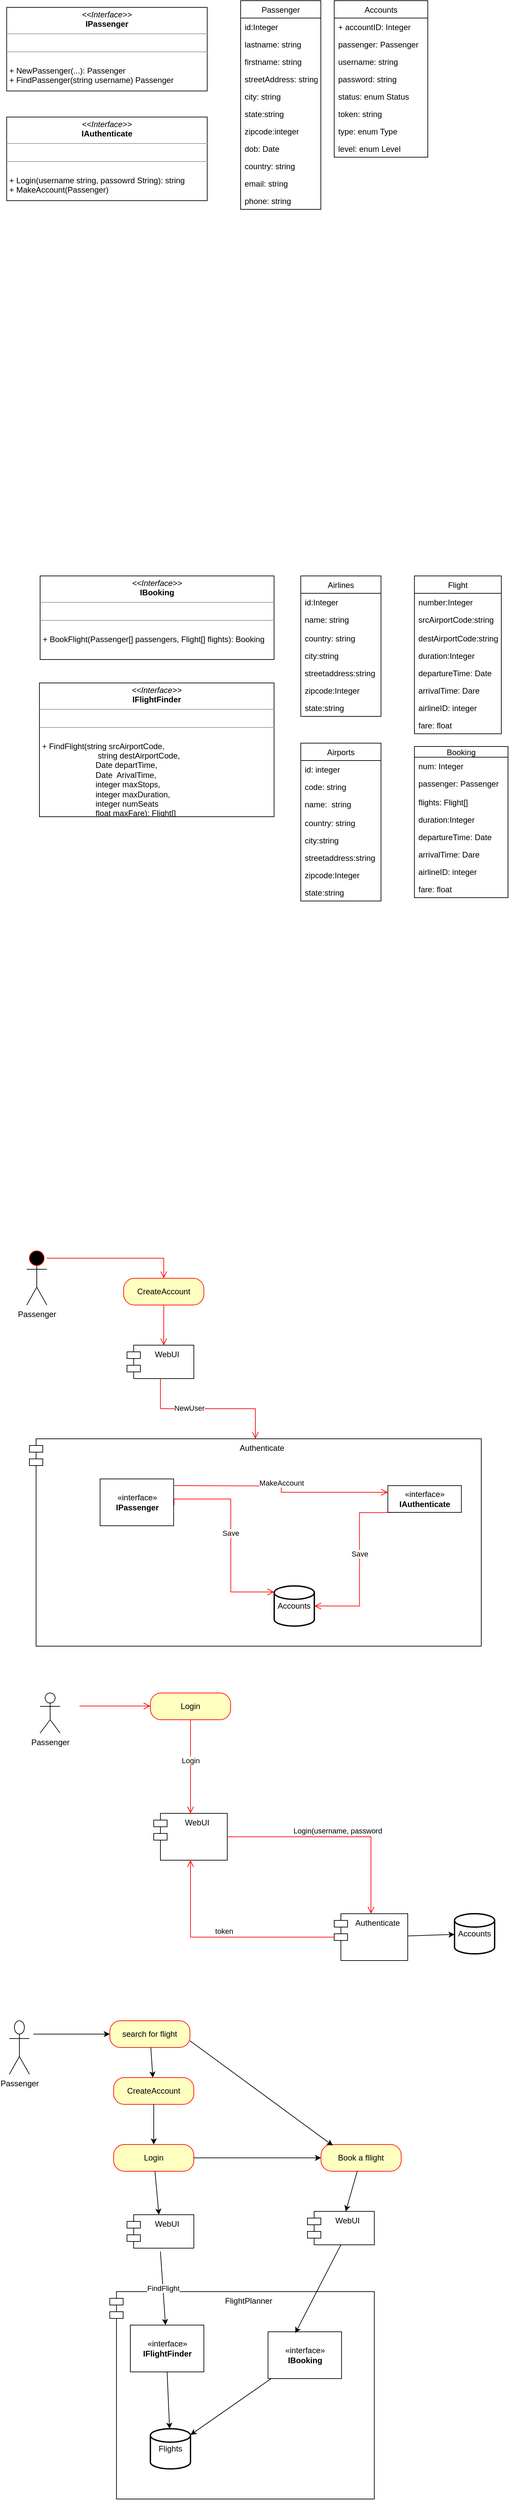 <mxfile version="16.5.1" type="device"><diagram id="C5RBs43oDa-KdzZeNtuy" name="Page-1"><mxGraphModel dx="1038" dy="649" grid="1" gridSize="10" guides="1" tooltips="1" connect="1" arrows="1" fold="1" page="1" pageScale="1" pageWidth="827" pageHeight="1169" math="0" shadow="0"><root><mxCell id="WIyWlLk6GJQsqaUBKTNV-0"/><mxCell id="WIyWlLk6GJQsqaUBKTNV-1" parent="WIyWlLk6GJQsqaUBKTNV-0"/><mxCell id="tKAY4r5cC4VYcCBxWJvD-4" value="Passenger" style="swimlane;fontStyle=0;childLayout=stackLayout;horizontal=1;startSize=26;fillColor=none;horizontalStack=0;resizeParent=1;resizeParentMax=0;resizeLast=0;collapsible=1;marginBottom=0;" parent="WIyWlLk6GJQsqaUBKTNV-1" vertex="1"><mxGeometry x="400" y="50" width="120" height="312" as="geometry"/></mxCell><object label="id:Integer " id="tKAY4r5cC4VYcCBxWJvD-20"><mxCell style="text;strokeColor=none;fillColor=none;align=left;verticalAlign=top;spacingLeft=4;spacingRight=4;overflow=hidden;rotatable=0;points=[[0,0.5],[1,0.5]];portConstraint=eastwest;" parent="tKAY4r5cC4VYcCBxWJvD-4" vertex="1"><mxGeometry y="26" width="120" height="26" as="geometry"/></mxCell></object><mxCell id="tKAY4r5cC4VYcCBxWJvD-6" value="lastname: string" style="text;strokeColor=none;fillColor=none;align=left;verticalAlign=top;spacingLeft=4;spacingRight=4;overflow=hidden;rotatable=0;points=[[0,0.5],[1,0.5]];portConstraint=eastwest;" parent="tKAY4r5cC4VYcCBxWJvD-4" vertex="1"><mxGeometry y="52" width="120" height="26" as="geometry"/></mxCell><mxCell id="tKAY4r5cC4VYcCBxWJvD-5" value="firstname: string" style="text;strokeColor=none;fillColor=none;align=left;verticalAlign=top;spacingLeft=4;spacingRight=4;overflow=hidden;rotatable=0;points=[[0,0.5],[1,0.5]];portConstraint=eastwest;" parent="tKAY4r5cC4VYcCBxWJvD-4" vertex="1"><mxGeometry y="78" width="120" height="26" as="geometry"/></mxCell><object label="streetAddress: string" id="tKAY4r5cC4VYcCBxWJvD-7"><mxCell style="text;strokeColor=none;fillColor=none;align=left;verticalAlign=top;spacingLeft=4;spacingRight=4;overflow=hidden;rotatable=0;points=[[0,0.5],[1,0.5]];portConstraint=eastwest;" parent="tKAY4r5cC4VYcCBxWJvD-4" vertex="1"><mxGeometry y="104" width="120" height="26" as="geometry"/></mxCell></object><object label="city: string" id="tKAY4r5cC4VYcCBxWJvD-14"><mxCell style="text;strokeColor=none;fillColor=none;align=left;verticalAlign=top;spacingLeft=4;spacingRight=4;overflow=hidden;rotatable=0;points=[[0,0.5],[1,0.5]];portConstraint=eastwest;" parent="tKAY4r5cC4VYcCBxWJvD-4" vertex="1"><mxGeometry y="130" width="120" height="26" as="geometry"/></mxCell></object><object label="state:string" id="tKAY4r5cC4VYcCBxWJvD-15"><mxCell style="text;strokeColor=none;fillColor=none;align=left;verticalAlign=top;spacingLeft=4;spacingRight=4;overflow=hidden;rotatable=0;points=[[0,0.5],[1,0.5]];portConstraint=eastwest;" parent="tKAY4r5cC4VYcCBxWJvD-4" vertex="1"><mxGeometry y="156" width="120" height="26" as="geometry"/></mxCell></object><object label="zipcode:integer" id="tKAY4r5cC4VYcCBxWJvD-16"><mxCell style="text;strokeColor=none;fillColor=none;align=left;verticalAlign=top;spacingLeft=4;spacingRight=4;overflow=hidden;rotatable=0;points=[[0,0.5],[1,0.5]];portConstraint=eastwest;" parent="tKAY4r5cC4VYcCBxWJvD-4" vertex="1"><mxGeometry y="182" width="120" height="26" as="geometry"/></mxCell></object><object label="dob: Date" id="tKAY4r5cC4VYcCBxWJvD-18"><mxCell style="text;strokeColor=none;fillColor=none;align=left;verticalAlign=top;spacingLeft=4;spacingRight=4;overflow=hidden;rotatable=0;points=[[0,0.5],[1,0.5]];portConstraint=eastwest;" parent="tKAY4r5cC4VYcCBxWJvD-4" vertex="1"><mxGeometry y="208" width="120" height="26" as="geometry"/></mxCell></object><object label="country: string" id="tKAY4r5cC4VYcCBxWJvD-25"><mxCell style="text;strokeColor=none;fillColor=none;align=left;verticalAlign=top;spacingLeft=4;spacingRight=4;overflow=hidden;rotatable=0;points=[[0,0.5],[1,0.5]];portConstraint=eastwest;" parent="tKAY4r5cC4VYcCBxWJvD-4" vertex="1"><mxGeometry y="234" width="120" height="26" as="geometry"/></mxCell></object><object label="email: string" id="tKAY4r5cC4VYcCBxWJvD-158"><mxCell style="text;strokeColor=none;fillColor=none;align=left;verticalAlign=top;spacingLeft=4;spacingRight=4;overflow=hidden;rotatable=0;points=[[0,0.5],[1,0.5]];portConstraint=eastwest;" parent="tKAY4r5cC4VYcCBxWJvD-4" vertex="1"><mxGeometry y="260" width="120" height="26" as="geometry"/></mxCell></object><object label="phone: string" id="tKAY4r5cC4VYcCBxWJvD-159"><mxCell style="text;strokeColor=none;fillColor=none;align=left;verticalAlign=top;spacingLeft=4;spacingRight=4;overflow=hidden;rotatable=0;points=[[0,0.5],[1,0.5]];portConstraint=eastwest;" parent="tKAY4r5cC4VYcCBxWJvD-4" vertex="1"><mxGeometry y="286" width="120" height="26" as="geometry"/></mxCell></object><mxCell id="tKAY4r5cC4VYcCBxWJvD-9" value="Airports" style="swimlane;fontStyle=0;childLayout=stackLayout;horizontal=1;startSize=26;fillColor=none;horizontalStack=0;resizeParent=1;resizeParentMax=0;resizeLast=0;collapsible=1;marginBottom=0;" parent="WIyWlLk6GJQsqaUBKTNV-1" vertex="1"><mxGeometry x="490" y="1160" width="120" height="236" as="geometry"/></mxCell><mxCell id="tKAY4r5cC4VYcCBxWJvD-10" value="id: integer" style="text;strokeColor=none;fillColor=none;align=left;verticalAlign=top;spacingLeft=4;spacingRight=4;overflow=hidden;rotatable=0;points=[[0,0.5],[1,0.5]];portConstraint=eastwest;" parent="tKAY4r5cC4VYcCBxWJvD-9" vertex="1"><mxGeometry y="26" width="120" height="26" as="geometry"/></mxCell><mxCell id="tKAY4r5cC4VYcCBxWJvD-34" value="code: string" style="text;strokeColor=none;fillColor=none;align=left;verticalAlign=top;spacingLeft=4;spacingRight=4;overflow=hidden;rotatable=0;points=[[0,0.5],[1,0.5]];portConstraint=eastwest;" parent="tKAY4r5cC4VYcCBxWJvD-9" vertex="1"><mxGeometry y="52" width="120" height="26" as="geometry"/></mxCell><mxCell id="tKAY4r5cC4VYcCBxWJvD-11" value="name:  string" style="text;strokeColor=none;fillColor=none;align=left;verticalAlign=top;spacingLeft=4;spacingRight=4;overflow=hidden;rotatable=0;points=[[0,0.5],[1,0.5]];portConstraint=eastwest;" parent="tKAY4r5cC4VYcCBxWJvD-9" vertex="1"><mxGeometry y="78" width="120" height="28" as="geometry"/></mxCell><mxCell id="tKAY4r5cC4VYcCBxWJvD-12" value="country: string" style="text;strokeColor=none;fillColor=none;align=left;verticalAlign=top;spacingLeft=4;spacingRight=4;overflow=hidden;rotatable=0;points=[[0,0.5],[1,0.5]];portConstraint=eastwest;" parent="tKAY4r5cC4VYcCBxWJvD-9" vertex="1"><mxGeometry y="106" width="120" height="26" as="geometry"/></mxCell><mxCell id="tKAY4r5cC4VYcCBxWJvD-13" value="city:string" style="text;strokeColor=none;fillColor=none;align=left;verticalAlign=top;spacingLeft=4;spacingRight=4;overflow=hidden;rotatable=0;points=[[0,0.5],[1,0.5]];portConstraint=eastwest;" parent="tKAY4r5cC4VYcCBxWJvD-9" vertex="1"><mxGeometry y="132" width="120" height="26" as="geometry"/></mxCell><mxCell id="tKAY4r5cC4VYcCBxWJvD-21" value="streetaddress:string" style="text;strokeColor=none;fillColor=none;align=left;verticalAlign=top;spacingLeft=4;spacingRight=4;overflow=hidden;rotatable=0;points=[[0,0.5],[1,0.5]];portConstraint=eastwest;" parent="tKAY4r5cC4VYcCBxWJvD-9" vertex="1"><mxGeometry y="158" width="120" height="26" as="geometry"/></mxCell><mxCell id="tKAY4r5cC4VYcCBxWJvD-22" value="zipcode:Integer" style="text;strokeColor=none;fillColor=none;align=left;verticalAlign=top;spacingLeft=4;spacingRight=4;overflow=hidden;rotatable=0;points=[[0,0.5],[1,0.5]];portConstraint=eastwest;" parent="tKAY4r5cC4VYcCBxWJvD-9" vertex="1"><mxGeometry y="184" width="120" height="26" as="geometry"/></mxCell><mxCell id="tKAY4r5cC4VYcCBxWJvD-23" value="state:string" style="text;strokeColor=none;fillColor=none;align=left;verticalAlign=top;spacingLeft=4;spacingRight=4;overflow=hidden;rotatable=0;points=[[0,0.5],[1,0.5]];portConstraint=eastwest;" parent="tKAY4r5cC4VYcCBxWJvD-9" vertex="1"><mxGeometry y="210" width="120" height="26" as="geometry"/></mxCell><mxCell id="tKAY4r5cC4VYcCBxWJvD-26" value="Airlines" style="swimlane;fontStyle=0;childLayout=stackLayout;horizontal=1;startSize=26;fillColor=none;horizontalStack=0;resizeParent=1;resizeParentMax=0;resizeLast=0;collapsible=1;marginBottom=0;" parent="WIyWlLk6GJQsqaUBKTNV-1" vertex="1"><mxGeometry x="490" y="910" width="120" height="210" as="geometry"/></mxCell><mxCell id="tKAY4r5cC4VYcCBxWJvD-27" value="id:Integer " style="text;strokeColor=none;fillColor=none;align=left;verticalAlign=top;spacingLeft=4;spacingRight=4;overflow=hidden;rotatable=0;points=[[0,0.5],[1,0.5]];portConstraint=eastwest;" parent="tKAY4r5cC4VYcCBxWJvD-26" vertex="1"><mxGeometry y="26" width="120" height="26" as="geometry"/></mxCell><mxCell id="tKAY4r5cC4VYcCBxWJvD-28" value="name: string" style="text;strokeColor=none;fillColor=none;align=left;verticalAlign=top;spacingLeft=4;spacingRight=4;overflow=hidden;rotatable=0;points=[[0,0.5],[1,0.5]];portConstraint=eastwest;" parent="tKAY4r5cC4VYcCBxWJvD-26" vertex="1"><mxGeometry y="52" width="120" height="28" as="geometry"/></mxCell><mxCell id="tKAY4r5cC4VYcCBxWJvD-29" value="country: string" style="text;strokeColor=none;fillColor=none;align=left;verticalAlign=top;spacingLeft=4;spacingRight=4;overflow=hidden;rotatable=0;points=[[0,0.5],[1,0.5]];portConstraint=eastwest;" parent="tKAY4r5cC4VYcCBxWJvD-26" vertex="1"><mxGeometry y="80" width="120" height="26" as="geometry"/></mxCell><mxCell id="tKAY4r5cC4VYcCBxWJvD-30" value="city:string" style="text;strokeColor=none;fillColor=none;align=left;verticalAlign=top;spacingLeft=4;spacingRight=4;overflow=hidden;rotatable=0;points=[[0,0.5],[1,0.5]];portConstraint=eastwest;" parent="tKAY4r5cC4VYcCBxWJvD-26" vertex="1"><mxGeometry y="106" width="120" height="26" as="geometry"/></mxCell><mxCell id="tKAY4r5cC4VYcCBxWJvD-31" value="streetaddress:string" style="text;strokeColor=none;fillColor=none;align=left;verticalAlign=top;spacingLeft=4;spacingRight=4;overflow=hidden;rotatable=0;points=[[0,0.5],[1,0.5]];portConstraint=eastwest;" parent="tKAY4r5cC4VYcCBxWJvD-26" vertex="1"><mxGeometry y="132" width="120" height="26" as="geometry"/></mxCell><mxCell id="tKAY4r5cC4VYcCBxWJvD-32" value="zipcode:Integer" style="text;strokeColor=none;fillColor=none;align=left;verticalAlign=top;spacingLeft=4;spacingRight=4;overflow=hidden;rotatable=0;points=[[0,0.5],[1,0.5]];portConstraint=eastwest;" parent="tKAY4r5cC4VYcCBxWJvD-26" vertex="1"><mxGeometry y="158" width="120" height="26" as="geometry"/></mxCell><mxCell id="tKAY4r5cC4VYcCBxWJvD-33" value="state:string" style="text;strokeColor=none;fillColor=none;align=left;verticalAlign=top;spacingLeft=4;spacingRight=4;overflow=hidden;rotatable=0;points=[[0,0.5],[1,0.5]];portConstraint=eastwest;" parent="tKAY4r5cC4VYcCBxWJvD-26" vertex="1"><mxGeometry y="184" width="120" height="26" as="geometry"/></mxCell><mxCell id="tKAY4r5cC4VYcCBxWJvD-36" value="Flight" style="swimlane;fontStyle=0;childLayout=stackLayout;horizontal=1;startSize=26;fillColor=none;horizontalStack=0;resizeParent=1;resizeParentMax=0;resizeLast=0;collapsible=1;marginBottom=0;" parent="WIyWlLk6GJQsqaUBKTNV-1" vertex="1"><mxGeometry x="660" y="910" width="130" height="236" as="geometry"/></mxCell><mxCell id="tKAY4r5cC4VYcCBxWJvD-37" value="number:Integer" style="text;strokeColor=none;fillColor=none;align=left;verticalAlign=top;spacingLeft=4;spacingRight=4;overflow=hidden;rotatable=0;points=[[0,0.5],[1,0.5]];portConstraint=eastwest;" parent="tKAY4r5cC4VYcCBxWJvD-36" vertex="1"><mxGeometry y="26" width="130" height="26" as="geometry"/></mxCell><mxCell id="tKAY4r5cC4VYcCBxWJvD-38" value="srcAirportCode:string " style="text;strokeColor=none;fillColor=none;align=left;verticalAlign=top;spacingLeft=4;spacingRight=4;overflow=hidden;rotatable=0;points=[[0,0.5],[1,0.5]];portConstraint=eastwest;" parent="tKAY4r5cC4VYcCBxWJvD-36" vertex="1"><mxGeometry y="52" width="130" height="28" as="geometry"/></mxCell><mxCell id="tKAY4r5cC4VYcCBxWJvD-39" value="destAirportCode:string" style="text;strokeColor=none;fillColor=none;align=left;verticalAlign=top;spacingLeft=4;spacingRight=4;overflow=hidden;rotatable=0;points=[[0,0.5],[1,0.5]];portConstraint=eastwest;" parent="tKAY4r5cC4VYcCBxWJvD-36" vertex="1"><mxGeometry y="80" width="130" height="26" as="geometry"/></mxCell><mxCell id="tKAY4r5cC4VYcCBxWJvD-40" value="duration:Integer " style="text;strokeColor=none;fillColor=none;align=left;verticalAlign=top;spacingLeft=4;spacingRight=4;overflow=hidden;rotatable=0;points=[[0,0.5],[1,0.5]];portConstraint=eastwest;" parent="tKAY4r5cC4VYcCBxWJvD-36" vertex="1"><mxGeometry y="106" width="130" height="26" as="geometry"/></mxCell><mxCell id="tKAY4r5cC4VYcCBxWJvD-41" value="departureTime: Date" style="text;strokeColor=none;fillColor=none;align=left;verticalAlign=top;spacingLeft=4;spacingRight=4;overflow=hidden;rotatable=0;points=[[0,0.5],[1,0.5]];portConstraint=eastwest;" parent="tKAY4r5cC4VYcCBxWJvD-36" vertex="1"><mxGeometry y="132" width="130" height="26" as="geometry"/></mxCell><mxCell id="tKAY4r5cC4VYcCBxWJvD-42" value="arrivalTime: Dare" style="text;strokeColor=none;fillColor=none;align=left;verticalAlign=top;spacingLeft=4;spacingRight=4;overflow=hidden;rotatable=0;points=[[0,0.5],[1,0.5]];portConstraint=eastwest;" parent="tKAY4r5cC4VYcCBxWJvD-36" vertex="1"><mxGeometry y="158" width="130" height="26" as="geometry"/></mxCell><mxCell id="tKAY4r5cC4VYcCBxWJvD-43" value="airlineID: integer" style="text;strokeColor=none;fillColor=none;align=left;verticalAlign=top;spacingLeft=4;spacingRight=4;overflow=hidden;rotatable=0;points=[[0,0.5],[1,0.5]];portConstraint=eastwest;" parent="tKAY4r5cC4VYcCBxWJvD-36" vertex="1"><mxGeometry y="184" width="130" height="26" as="geometry"/></mxCell><mxCell id="tKAY4r5cC4VYcCBxWJvD-45" value="fare: float" style="text;strokeColor=none;fillColor=none;align=left;verticalAlign=top;spacingLeft=4;spacingRight=4;overflow=hidden;rotatable=0;points=[[0,0.5],[1,0.5]];portConstraint=eastwest;" parent="tKAY4r5cC4VYcCBxWJvD-36" vertex="1"><mxGeometry y="210" width="130" height="26" as="geometry"/></mxCell><mxCell id="tKAY4r5cC4VYcCBxWJvD-44" value="&lt;p style=&quot;margin: 0px ; margin-top: 4px ; text-align: center&quot;&gt;&lt;i&gt;&amp;lt;&amp;lt;Interface&amp;gt;&amp;gt;&lt;/i&gt;&lt;br&gt;&lt;b&gt;IFlightFinder&lt;/b&gt;&lt;/p&gt;&lt;hr size=&quot;1&quot;&gt;&lt;p style=&quot;margin: 0px ; margin-left: 4px&quot;&gt;&lt;br&gt;&lt;/p&gt;&lt;hr size=&quot;1&quot;&gt;&lt;p style=&quot;margin: 0px ; margin-left: 4px&quot;&gt;&lt;br&gt;+ FindFlight(string srcAirportCode,&lt;/p&gt;&lt;p style=&quot;margin: 0px ; margin-left: 4px&quot;&gt;&lt;span style=&quot;white-space: pre&quot;&gt;&#9;&lt;/span&gt;&lt;span style=&quot;white-space: pre&quot;&gt;&#9;&lt;/span&gt;&lt;span style=&quot;white-space: pre&quot;&gt;&#9;&lt;/span&gt;&amp;nbsp;string destAirportCode,&amp;nbsp;&lt;/p&gt;&lt;p style=&quot;margin: 0px ; margin-left: 4px&quot;&gt;&lt;span style=&quot;white-space: pre&quot;&gt;&#9;&lt;/span&gt;&lt;span style=&quot;white-space: pre&quot;&gt;&#9;&lt;/span&gt;&lt;span style=&quot;white-space: pre&quot;&gt;&#9;&lt;/span&gt;Date departTime,&amp;nbsp;&lt;/p&gt;&lt;p style=&quot;margin: 0px ; margin-left: 4px&quot;&gt;&lt;span style=&quot;white-space: pre&quot;&gt;&#9;&lt;/span&gt;&lt;span style=&quot;white-space: pre&quot;&gt;&#9;&lt;/span&gt;&lt;span style=&quot;white-space: pre&quot;&gt;&#9;&lt;/span&gt;Date&amp;nbsp; ArivalTime,&lt;/p&gt;&lt;p style=&quot;margin: 0px ; margin-left: 4px&quot;&gt;&lt;span style=&quot;white-space: pre&quot;&gt;&#9;&lt;/span&gt;&lt;span style=&quot;white-space: pre&quot;&gt;&#9;&lt;/span&gt;&lt;span style=&quot;white-space: pre&quot;&gt;&#9;&lt;/span&gt;integer maxStops,&lt;/p&gt;&lt;p style=&quot;margin: 0px ; margin-left: 4px&quot;&gt;&lt;span style=&quot;white-space: pre&quot;&gt;&#9;&lt;/span&gt;&lt;span style=&quot;white-space: pre&quot;&gt;&#9;&lt;/span&gt;&lt;span style=&quot;white-space: pre&quot;&gt;&#9;&lt;/span&gt;integer maxDuration,&lt;/p&gt;&lt;p style=&quot;margin: 0px ; margin-left: 4px&quot;&gt;&lt;span style=&quot;white-space: pre&quot;&gt;&#9;&lt;/span&gt;&lt;span style=&quot;white-space: pre&quot;&gt;&#9;&lt;/span&gt;&lt;span style=&quot;white-space: pre&quot;&gt;&#9;&lt;/span&gt;integer numSeats&lt;/p&gt;&lt;p style=&quot;margin: 0px ; margin-left: 4px&quot;&gt;&lt;span style=&quot;white-space: pre&quot;&gt;&#9;&lt;/span&gt;&lt;span style=&quot;white-space: pre&quot;&gt;&#9;&lt;/span&gt;&lt;span style=&quot;white-space: pre&quot;&gt;&#9;&lt;/span&gt;float maxFare): Flight[]&lt;/p&gt;" style="verticalAlign=top;align=left;overflow=fill;fontSize=12;fontFamily=Helvetica;html=1;" parent="WIyWlLk6GJQsqaUBKTNV-1" vertex="1"><mxGeometry x="99" y="1070" width="351" height="200" as="geometry"/></mxCell><mxCell id="tKAY4r5cC4VYcCBxWJvD-46" value="&lt;p style=&quot;margin: 0px ; margin-top: 4px ; text-align: center&quot;&gt;&lt;i&gt;&amp;lt;&amp;lt;Interface&amp;gt;&amp;gt;&lt;/i&gt;&lt;br&gt;&lt;b&gt;IBooking&lt;/b&gt;&lt;/p&gt;&lt;hr size=&quot;1&quot;&gt;&lt;p style=&quot;margin: 0px ; margin-left: 4px&quot;&gt;&lt;br&gt;&lt;/p&gt;&lt;hr size=&quot;1&quot;&gt;&lt;p style=&quot;margin: 0px ; margin-left: 4px&quot;&gt;&lt;br&gt;+ BookFlight(Passenger[] passengers, Flight[] flights): Booking&lt;/p&gt;" style="verticalAlign=top;align=left;overflow=fill;fontSize=12;fontFamily=Helvetica;html=1;" parent="WIyWlLk6GJQsqaUBKTNV-1" vertex="1"><mxGeometry x="100" y="910" width="350" height="125" as="geometry"/></mxCell><mxCell id="tKAY4r5cC4VYcCBxWJvD-47" value="Booking" style="swimlane;fontStyle=0;childLayout=stackLayout;horizontal=1;startSize=16;fillColor=none;horizontalStack=0;resizeParent=1;resizeParentMax=0;resizeLast=0;collapsible=1;marginBottom=0;" parent="WIyWlLk6GJQsqaUBKTNV-1" vertex="1"><mxGeometry x="660" y="1165" width="140" height="226" as="geometry"/></mxCell><mxCell id="tKAY4r5cC4VYcCBxWJvD-48" value="num: Integer" style="text;strokeColor=none;fillColor=none;align=left;verticalAlign=top;spacingLeft=4;spacingRight=4;overflow=hidden;rotatable=0;points=[[0,0.5],[1,0.5]];portConstraint=eastwest;" parent="tKAY4r5cC4VYcCBxWJvD-47" vertex="1"><mxGeometry y="16" width="140" height="26" as="geometry"/></mxCell><mxCell id="tKAY4r5cC4VYcCBxWJvD-49" value="passenger: Passenger" style="text;strokeColor=none;fillColor=none;align=left;verticalAlign=top;spacingLeft=4;spacingRight=4;overflow=hidden;rotatable=0;points=[[0,0.5],[1,0.5]];portConstraint=eastwest;" parent="tKAY4r5cC4VYcCBxWJvD-47" vertex="1"><mxGeometry y="42" width="140" height="28" as="geometry"/></mxCell><mxCell id="tKAY4r5cC4VYcCBxWJvD-50" value="flights: Flight[]" style="text;strokeColor=none;fillColor=none;align=left;verticalAlign=top;spacingLeft=4;spacingRight=4;overflow=hidden;rotatable=0;points=[[0,0.5],[1,0.5]];portConstraint=eastwest;" parent="tKAY4r5cC4VYcCBxWJvD-47" vertex="1"><mxGeometry y="70" width="140" height="26" as="geometry"/></mxCell><mxCell id="tKAY4r5cC4VYcCBxWJvD-51" value="duration:Integer " style="text;strokeColor=none;fillColor=none;align=left;verticalAlign=top;spacingLeft=4;spacingRight=4;overflow=hidden;rotatable=0;points=[[0,0.5],[1,0.5]];portConstraint=eastwest;" parent="tKAY4r5cC4VYcCBxWJvD-47" vertex="1"><mxGeometry y="96" width="140" height="26" as="geometry"/></mxCell><mxCell id="tKAY4r5cC4VYcCBxWJvD-52" value="departureTime: Date" style="text;strokeColor=none;fillColor=none;align=left;verticalAlign=top;spacingLeft=4;spacingRight=4;overflow=hidden;rotatable=0;points=[[0,0.5],[1,0.5]];portConstraint=eastwest;" parent="tKAY4r5cC4VYcCBxWJvD-47" vertex="1"><mxGeometry y="122" width="140" height="26" as="geometry"/></mxCell><mxCell id="tKAY4r5cC4VYcCBxWJvD-53" value="arrivalTime: Dare" style="text;strokeColor=none;fillColor=none;align=left;verticalAlign=top;spacingLeft=4;spacingRight=4;overflow=hidden;rotatable=0;points=[[0,0.5],[1,0.5]];portConstraint=eastwest;" parent="tKAY4r5cC4VYcCBxWJvD-47" vertex="1"><mxGeometry y="148" width="140" height="26" as="geometry"/></mxCell><mxCell id="tKAY4r5cC4VYcCBxWJvD-54" value="airlineID: integer" style="text;strokeColor=none;fillColor=none;align=left;verticalAlign=top;spacingLeft=4;spacingRight=4;overflow=hidden;rotatable=0;points=[[0,0.5],[1,0.5]];portConstraint=eastwest;" parent="tKAY4r5cC4VYcCBxWJvD-47" vertex="1"><mxGeometry y="174" width="140" height="26" as="geometry"/></mxCell><mxCell id="tKAY4r5cC4VYcCBxWJvD-55" value="fare: float" style="text;strokeColor=none;fillColor=none;align=left;verticalAlign=top;spacingLeft=4;spacingRight=4;overflow=hidden;rotatable=0;points=[[0,0.5],[1,0.5]];portConstraint=eastwest;" parent="tKAY4r5cC4VYcCBxWJvD-47" vertex="1"><mxGeometry y="200" width="140" height="26" as="geometry"/></mxCell><mxCell id="tKAY4r5cC4VYcCBxWJvD-154" value="Accounts" style="swimlane;fontStyle=0;childLayout=stackLayout;horizontal=1;startSize=26;fillColor=none;horizontalStack=0;resizeParent=1;resizeParentMax=0;resizeLast=0;collapsible=1;marginBottom=0;" parent="WIyWlLk6GJQsqaUBKTNV-1" vertex="1"><mxGeometry x="540" y="50" width="140" height="234" as="geometry"/></mxCell><mxCell id="tKAY4r5cC4VYcCBxWJvD-155" value="+ accountID: Integer" style="text;strokeColor=none;fillColor=none;align=left;verticalAlign=top;spacingLeft=4;spacingRight=4;overflow=hidden;rotatable=0;points=[[0,0.5],[1,0.5]];portConstraint=eastwest;" parent="tKAY4r5cC4VYcCBxWJvD-154" vertex="1"><mxGeometry y="26" width="140" height="26" as="geometry"/></mxCell><mxCell id="tKAY4r5cC4VYcCBxWJvD-156" value="passenger: Passenger" style="text;strokeColor=none;fillColor=none;align=left;verticalAlign=top;spacingLeft=4;spacingRight=4;overflow=hidden;rotatable=0;points=[[0,0.5],[1,0.5]];portConstraint=eastwest;" parent="tKAY4r5cC4VYcCBxWJvD-154" vertex="1"><mxGeometry y="52" width="140" height="26" as="geometry"/></mxCell><mxCell id="tKAY4r5cC4VYcCBxWJvD-157" value="username: string" style="text;strokeColor=none;fillColor=none;align=left;verticalAlign=top;spacingLeft=4;spacingRight=4;overflow=hidden;rotatable=0;points=[[0,0.5],[1,0.5]];portConstraint=eastwest;" parent="tKAY4r5cC4VYcCBxWJvD-154" vertex="1"><mxGeometry y="78" width="140" height="26" as="geometry"/></mxCell><mxCell id="tKAY4r5cC4VYcCBxWJvD-161" value="password: string" style="text;strokeColor=none;fillColor=none;align=left;verticalAlign=top;spacingLeft=4;spacingRight=4;overflow=hidden;rotatable=0;points=[[0,0.5],[1,0.5]];portConstraint=eastwest;" parent="tKAY4r5cC4VYcCBxWJvD-154" vertex="1"><mxGeometry y="104" width="140" height="26" as="geometry"/></mxCell><mxCell id="tKAY4r5cC4VYcCBxWJvD-162" value="status: enum Status" style="text;strokeColor=none;fillColor=none;align=left;verticalAlign=top;spacingLeft=4;spacingRight=4;overflow=hidden;rotatable=0;points=[[0,0.5],[1,0.5]];portConstraint=eastwest;" parent="tKAY4r5cC4VYcCBxWJvD-154" vertex="1"><mxGeometry y="130" width="140" height="26" as="geometry"/></mxCell><mxCell id="tKAY4r5cC4VYcCBxWJvD-163" value="token: string" style="text;strokeColor=none;fillColor=none;align=left;verticalAlign=top;spacingLeft=4;spacingRight=4;overflow=hidden;rotatable=0;points=[[0,0.5],[1,0.5]];portConstraint=eastwest;" parent="tKAY4r5cC4VYcCBxWJvD-154" vertex="1"><mxGeometry y="156" width="140" height="26" as="geometry"/></mxCell><mxCell id="tKAY4r5cC4VYcCBxWJvD-164" value="type: enum Type" style="text;strokeColor=none;fillColor=none;align=left;verticalAlign=top;spacingLeft=4;spacingRight=4;overflow=hidden;rotatable=0;points=[[0,0.5],[1,0.5]];portConstraint=eastwest;" parent="tKAY4r5cC4VYcCBxWJvD-154" vertex="1"><mxGeometry y="182" width="140" height="26" as="geometry"/></mxCell><mxCell id="tKAY4r5cC4VYcCBxWJvD-165" value="level: enum Level" style="text;strokeColor=none;fillColor=none;align=left;verticalAlign=top;spacingLeft=4;spacingRight=4;overflow=hidden;rotatable=0;points=[[0,0.5],[1,0.5]];portConstraint=eastwest;" parent="tKAY4r5cC4VYcCBxWJvD-154" vertex="1"><mxGeometry y="208" width="140" height="26" as="geometry"/></mxCell><mxCell id="tKAY4r5cC4VYcCBxWJvD-166" value="&lt;p style=&quot;margin: 0px ; margin-top: 4px ; text-align: center&quot;&gt;&lt;i&gt;&amp;lt;&amp;lt;Interface&amp;gt;&amp;gt;&lt;/i&gt;&lt;br&gt;&lt;b&gt;IPassenger&lt;/b&gt;&lt;/p&gt;&lt;hr size=&quot;1&quot;&gt;&lt;p style=&quot;margin: 0px ; margin-left: 4px&quot;&gt;&lt;br&gt;&lt;/p&gt;&lt;hr size=&quot;1&quot;&gt;&lt;p style=&quot;margin: 0px ; margin-left: 4px&quot;&gt;&lt;br&gt;+ NewPassenger(...): Passenger&lt;/p&gt;&lt;p style=&quot;margin: 0px ; margin-left: 4px&quot;&gt;+ FindPassenger(string username) Passenger&lt;/p&gt;&lt;p style=&quot;margin: 0px ; margin-left: 4px&quot;&gt;&lt;br&gt;&lt;/p&gt;" style="verticalAlign=top;align=left;overflow=fill;fontSize=12;fontFamily=Helvetica;html=1;" parent="WIyWlLk6GJQsqaUBKTNV-1" vertex="1"><mxGeometry x="50" y="60" width="300" height="125" as="geometry"/></mxCell><mxCell id="tKAY4r5cC4VYcCBxWJvD-167" value="&lt;p style=&quot;margin: 0px ; margin-top: 4px ; text-align: center&quot;&gt;&lt;i&gt;&amp;lt;&amp;lt;Interface&amp;gt;&amp;gt;&lt;/i&gt;&lt;br&gt;&lt;b&gt;IAuthenticate&lt;/b&gt;&lt;/p&gt;&lt;hr size=&quot;1&quot;&gt;&lt;p style=&quot;margin: 0px ; margin-left: 4px&quot;&gt;&lt;br&gt;&lt;/p&gt;&lt;hr size=&quot;1&quot;&gt;&lt;p style=&quot;margin: 0px ; margin-left: 4px&quot;&gt;&lt;br&gt;+ Login(username string, passowrd String): string&lt;/p&gt;&lt;p style=&quot;margin: 0px ; margin-left: 4px&quot;&gt;+ MakeAccount(Passenger)&amp;nbsp;&lt;/p&gt;&lt;p style=&quot;margin: 0px ; margin-left: 4px&quot;&gt;&lt;br&gt;&lt;/p&gt;" style="verticalAlign=top;align=left;overflow=fill;fontSize=12;fontFamily=Helvetica;html=1;" parent="WIyWlLk6GJQsqaUBKTNV-1" vertex="1"><mxGeometry x="50" y="224" width="300" height="125" as="geometry"/></mxCell><mxCell id="tKAY4r5cC4VYcCBxWJvD-168" value="Passenger" style="shape=umlActor;verticalLabelPosition=bottom;verticalAlign=top;html=1;" parent="WIyWlLk6GJQsqaUBKTNV-1" vertex="1"><mxGeometry x="80" y="1920" width="30" height="80" as="geometry"/></mxCell><mxCell id="tKAY4r5cC4VYcCBxWJvD-170" value="CreateAccount" style="rounded=1;whiteSpace=wrap;html=1;arcSize=40;fontColor=#000000;fillColor=#ffffc0;strokeColor=#ff0000;" parent="WIyWlLk6GJQsqaUBKTNV-1" vertex="1"><mxGeometry x="225" y="1960" width="120" height="40" as="geometry"/></mxCell><mxCell id="tKAY4r5cC4VYcCBxWJvD-171" value="" style="edgeStyle=orthogonalEdgeStyle;html=1;verticalAlign=bottom;endArrow=open;endSize=8;strokeColor=#ff0000;rounded=0;" parent="WIyWlLk6GJQsqaUBKTNV-1" source="tKAY4r5cC4VYcCBxWJvD-170" edge="1"><mxGeometry relative="1" as="geometry"><mxPoint x="285" y="2060" as="targetPoint"/></mxGeometry></mxCell><mxCell id="tKAY4r5cC4VYcCBxWJvD-172" value="WebUI" style="shape=module;align=left;spacingLeft=20;align=center;verticalAlign=top;" parent="WIyWlLk6GJQsqaUBKTNV-1" vertex="1"><mxGeometry x="230" y="2060" width="100" height="50" as="geometry"/></mxCell><mxCell id="tKAY4r5cC4VYcCBxWJvD-175" value="" style="edgeStyle=orthogonalEdgeStyle;html=1;verticalAlign=bottom;endArrow=open;endSize=8;strokeColor=#ff0000;rounded=0;" parent="WIyWlLk6GJQsqaUBKTNV-1" source="tKAY4r5cC4VYcCBxWJvD-172" target="tKAY4r5cC4VYcCBxWJvD-256" edge="1"><mxGeometry relative="1" as="geometry"><mxPoint x="279.95" y="2200" as="targetPoint"/><mxPoint x="280" y="2180" as="sourcePoint"/></mxGeometry></mxCell><mxCell id="tKAY4r5cC4VYcCBxWJvD-178" value="NewUser" style="edgeLabel;html=1;align=center;verticalAlign=middle;resizable=0;points=[];" parent="tKAY4r5cC4VYcCBxWJvD-175" vertex="1" connectable="0"><mxGeometry x="-0.243" y="1" relative="1" as="geometry"><mxPoint as="offset"/></mxGeometry></mxCell><mxCell id="tKAY4r5cC4VYcCBxWJvD-192" value="Passenger" style="shape=umlActor;verticalLabelPosition=bottom;verticalAlign=top;html=1;" parent="WIyWlLk6GJQsqaUBKTNV-1" vertex="1"><mxGeometry x="100" y="2580" width="30" height="60" as="geometry"/></mxCell><mxCell id="tKAY4r5cC4VYcCBxWJvD-195" value="Login" style="rounded=1;whiteSpace=wrap;html=1;arcSize=40;fontColor=#000000;fillColor=#ffffc0;strokeColor=#ff0000;" parent="WIyWlLk6GJQsqaUBKTNV-1" vertex="1"><mxGeometry x="265" y="2580" width="120" height="40" as="geometry"/></mxCell><mxCell id="tKAY4r5cC4VYcCBxWJvD-196" value="Login" style="edgeStyle=orthogonalEdgeStyle;html=1;verticalAlign=bottom;endArrow=open;endSize=8;strokeColor=#ff0000;rounded=0;" parent="WIyWlLk6GJQsqaUBKTNV-1" source="tKAY4r5cC4VYcCBxWJvD-195" target="tKAY4r5cC4VYcCBxWJvD-197" edge="1"><mxGeometry relative="1" as="geometry"><mxPoint x="310" y="2680" as="targetPoint"/></mxGeometry></mxCell><mxCell id="tKAY4r5cC4VYcCBxWJvD-197" value="WebUI" style="shape=module;align=left;spacingLeft=20;align=center;verticalAlign=top;" parent="WIyWlLk6GJQsqaUBKTNV-1" vertex="1"><mxGeometry x="270" y="2760" width="110" height="70" as="geometry"/></mxCell><mxCell id="tKAY4r5cC4VYcCBxWJvD-199" value="Authenticate" style="shape=module;align=left;spacingLeft=20;align=center;verticalAlign=top;" parent="WIyWlLk6GJQsqaUBKTNV-1" vertex="1"><mxGeometry x="540" y="2910" width="110" height="70" as="geometry"/></mxCell><mxCell id="tKAY4r5cC4VYcCBxWJvD-200" value="Login(username, password" style="edgeStyle=orthogonalEdgeStyle;html=1;verticalAlign=bottom;endArrow=open;endSize=8;strokeColor=#ff0000;rounded=0;" parent="WIyWlLk6GJQsqaUBKTNV-1" source="tKAY4r5cC4VYcCBxWJvD-197" target="tKAY4r5cC4VYcCBxWJvD-199" edge="1"><mxGeometry relative="1" as="geometry"><mxPoint x="320" y="3000" as="targetPoint"/><mxPoint x="320" y="2860" as="sourcePoint"/></mxGeometry></mxCell><mxCell id="tKAY4r5cC4VYcCBxWJvD-202" value="token" style="edgeStyle=orthogonalEdgeStyle;html=1;verticalAlign=bottom;endArrow=open;endSize=8;strokeColor=#ff0000;rounded=0;entryX=0.5;entryY=1;entryDx=0;entryDy=0;" parent="WIyWlLk6GJQsqaUBKTNV-1" source="tKAY4r5cC4VYcCBxWJvD-199" target="tKAY4r5cC4VYcCBxWJvD-197" edge="1"><mxGeometry relative="1" as="geometry"><mxPoint x="435" y="3070" as="targetPoint"/><mxPoint x="380" y="3030" as="sourcePoint"/></mxGeometry></mxCell><mxCell id="tKAY4r5cC4VYcCBxWJvD-252" value="" style="ellipse;html=1;shape=startState;fillColor=#000000;strokeColor=#ff0000;" parent="WIyWlLk6GJQsqaUBKTNV-1" vertex="1"><mxGeometry x="80" y="1915" width="30" height="30" as="geometry"/></mxCell><mxCell id="tKAY4r5cC4VYcCBxWJvD-253" value="" style="edgeStyle=orthogonalEdgeStyle;html=1;verticalAlign=bottom;endArrow=open;endSize=8;strokeColor=#ff0000;rounded=0;" parent="WIyWlLk6GJQsqaUBKTNV-1" source="tKAY4r5cC4VYcCBxWJvD-252" target="tKAY4r5cC4VYcCBxWJvD-170" edge="1"><mxGeometry relative="1" as="geometry"><mxPoint x="95" y="2005" as="targetPoint"/></mxGeometry></mxCell><mxCell id="tKAY4r5cC4VYcCBxWJvD-256" value="Authenticate" style="shape=module;align=left;spacingLeft=20;align=center;verticalAlign=top;" parent="WIyWlLk6GJQsqaUBKTNV-1" vertex="1"><mxGeometry x="84" y="2200" width="676" height="310" as="geometry"/></mxCell><mxCell id="tKAY4r5cC4VYcCBxWJvD-257" value="Accounts" style="strokeWidth=2;html=1;shape=mxgraph.flowchart.database;whiteSpace=wrap;" parent="WIyWlLk6GJQsqaUBKTNV-1" vertex="1"><mxGeometry x="450.25" y="2420" width="60" height="60" as="geometry"/></mxCell><mxCell id="tKAY4r5cC4VYcCBxWJvD-258" value="Save" style="edgeStyle=orthogonalEdgeStyle;html=1;verticalAlign=bottom;endArrow=open;endSize=8;strokeColor=#ff0000;rounded=0;entryX=0;entryY=0.15;entryDx=0;entryDy=0;entryPerimeter=0;exitX=1;exitY=0.617;exitDx=0;exitDy=0;exitPerimeter=0;" parent="WIyWlLk6GJQsqaUBKTNV-1" target="tKAY4r5cC4VYcCBxWJvD-257" edge="1"><mxGeometry x="0.035" relative="1" as="geometry"><mxPoint x="450.25" y="2320" as="targetPoint"/><mxPoint x="300.25" y="2299.36" as="sourcePoint"/><Array as="points"><mxPoint x="300.25" y="2290"/><mxPoint x="385.25" y="2290"/><mxPoint x="385.25" y="2429"/></Array><mxPoint as="offset"/></mxGeometry></mxCell><mxCell id="tKAY4r5cC4VYcCBxWJvD-259" value="MakeAccount" style="edgeStyle=orthogonalEdgeStyle;html=1;verticalAlign=bottom;endArrow=open;endSize=8;strokeColor=#ff0000;rounded=0;entryX=0;entryY=0.25;entryDx=0;entryDy=0;exitX=1;exitY=0.25;exitDx=0;exitDy=0;" parent="WIyWlLk6GJQsqaUBKTNV-1" target="tKAY4r5cC4VYcCBxWJvD-262" edge="1"><mxGeometry relative="1" as="geometry"><mxPoint x="593" y="2268" as="targetPoint"/><mxPoint x="300.25" y="2270" as="sourcePoint"/></mxGeometry></mxCell><mxCell id="tKAY4r5cC4VYcCBxWJvD-260" value="Save" style="edgeStyle=orthogonalEdgeStyle;html=1;verticalAlign=bottom;endArrow=open;endSize=8;strokeColor=#ff0000;rounded=0;exitX=0.5;exitY=1;exitDx=0;exitDy=0;entryX=1;entryY=0.5;entryDx=0;entryDy=0;entryPerimeter=0;" parent="WIyWlLk6GJQsqaUBKTNV-1" target="tKAY4r5cC4VYcCBxWJvD-257" edge="1"><mxGeometry relative="1" as="geometry"><mxPoint x="500.25" y="2305" as="targetPoint"/><mxPoint x="645.25" y="2310" as="sourcePoint"/></mxGeometry></mxCell><mxCell id="tKAY4r5cC4VYcCBxWJvD-261" value="«interface»&lt;br&gt;&lt;b&gt;IPassenger&lt;/b&gt;" style="html=1;" parent="WIyWlLk6GJQsqaUBKTNV-1" vertex="1"><mxGeometry x="189.75" y="2260" width="110" height="70" as="geometry"/></mxCell><mxCell id="tKAY4r5cC4VYcCBxWJvD-262" value="«interface»&lt;br&gt;&lt;b&gt;IAuthenticate&lt;/b&gt;" style="html=1;" parent="WIyWlLk6GJQsqaUBKTNV-1" vertex="1"><mxGeometry x="620.25" y="2270" width="110" height="40" as="geometry"/></mxCell><mxCell id="tKAY4r5cC4VYcCBxWJvD-268" value="" style="edgeStyle=orthogonalEdgeStyle;html=1;verticalAlign=bottom;endArrow=open;endSize=8;strokeColor=#ff0000;rounded=0;" parent="WIyWlLk6GJQsqaUBKTNV-1" edge="1"><mxGeometry relative="1" as="geometry"><mxPoint x="265" y="2599.5" as="targetPoint"/><mxPoint x="159" y="2599.5" as="sourcePoint"/></mxGeometry></mxCell><mxCell id="tKAY4r5cC4VYcCBxWJvD-269" value="Passenger" style="shape=umlActor;verticalLabelPosition=bottom;verticalAlign=top;html=1;" parent="WIyWlLk6GJQsqaUBKTNV-1" vertex="1"><mxGeometry x="54" y="3070" width="30" height="80" as="geometry"/></mxCell><mxCell id="tKAY4r5cC4VYcCBxWJvD-270" value="search for flight" style="rounded=1;whiteSpace=wrap;html=1;arcSize=40;fontColor=#000000;fillColor=#ffffc0;strokeColor=#ff0000;" parent="WIyWlLk6GJQsqaUBKTNV-1" vertex="1"><mxGeometry x="204.25" y="3070" width="120" height="40" as="geometry"/></mxCell><mxCell id="tKAY4r5cC4VYcCBxWJvD-272" value="WebUI" style="shape=module;align=left;spacingLeft=20;align=center;verticalAlign=top;" parent="WIyWlLk6GJQsqaUBKTNV-1" vertex="1"><mxGeometry x="230" y="3360" width="100" height="50" as="geometry"/></mxCell><mxCell id="tKAY4r5cC4VYcCBxWJvD-277" value="FlightPlanner" style="shape=module;align=left;spacingLeft=20;align=center;verticalAlign=top;" parent="WIyWlLk6GJQsqaUBKTNV-1" vertex="1"><mxGeometry x="204.25" y="3475" width="395.75" height="310" as="geometry"/></mxCell><mxCell id="tKAY4r5cC4VYcCBxWJvD-282" value="«interface»&lt;br&gt;&lt;b&gt;IFlightFinder&lt;/b&gt;" style="html=1;" parent="WIyWlLk6GJQsqaUBKTNV-1" vertex="1"><mxGeometry x="235" y="3525" width="110" height="70" as="geometry"/></mxCell><mxCell id="tKAY4r5cC4VYcCBxWJvD-278" value="Flights" style="strokeWidth=2;html=1;shape=mxgraph.flowchart.database;whiteSpace=wrap;" parent="WIyWlLk6GJQsqaUBKTNV-1" vertex="1"><mxGeometry x="265" y="3680" width="60" height="60" as="geometry"/></mxCell><mxCell id="tKAY4r5cC4VYcCBxWJvD-289" value="FindFlight" style="endArrow=classic;html=1;rounded=0;" parent="WIyWlLk6GJQsqaUBKTNV-1" target="tKAY4r5cC4VYcCBxWJvD-282" edge="1"><mxGeometry width="50" height="50" relative="1" as="geometry"><mxPoint x="280" y="3415" as="sourcePoint"/><mxPoint x="450" y="3505" as="targetPoint"/></mxGeometry></mxCell><mxCell id="tKAY4r5cC4VYcCBxWJvD-291" value="" style="endArrow=classic;html=1;rounded=0;exitX=0.5;exitY=1;exitDx=0;exitDy=0;" parent="WIyWlLk6GJQsqaUBKTNV-1" source="tKAY4r5cC4VYcCBxWJvD-282" target="tKAY4r5cC4VYcCBxWJvD-278" edge="1"><mxGeometry width="50" height="50" relative="1" as="geometry"><mxPoint x="371" y="3515" as="sourcePoint"/><mxPoint x="421" y="3465" as="targetPoint"/></mxGeometry></mxCell><mxCell id="tKAY4r5cC4VYcCBxWJvD-296" value="WebUI" style="shape=module;align=left;spacingLeft=20;align=center;verticalAlign=top;" parent="WIyWlLk6GJQsqaUBKTNV-1" vertex="1"><mxGeometry x="500" y="3355" width="100" height="50" as="geometry"/></mxCell><mxCell id="tKAY4r5cC4VYcCBxWJvD-298" value="«interface»&lt;br&gt;&lt;b&gt;IBooking&lt;/b&gt;" style="html=1;" parent="WIyWlLk6GJQsqaUBKTNV-1" vertex="1"><mxGeometry x="441" y="3535" width="110" height="70" as="geometry"/></mxCell><mxCell id="tKAY4r5cC4VYcCBxWJvD-299" value="" style="endArrow=classic;html=1;rounded=0;entryX=0.371;entryY=0.029;entryDx=0;entryDy=0;entryPerimeter=0;exitX=0.5;exitY=1;exitDx=0;exitDy=0;" parent="WIyWlLk6GJQsqaUBKTNV-1" source="tKAY4r5cC4VYcCBxWJvD-296" target="tKAY4r5cC4VYcCBxWJvD-298" edge="1"><mxGeometry width="50" height="50" relative="1" as="geometry"><mxPoint x="400" y="3485" as="sourcePoint"/><mxPoint x="450" y="3435" as="targetPoint"/></mxGeometry></mxCell><mxCell id="tKAY4r5cC4VYcCBxWJvD-303" value="CreateAccount" style="rounded=1;whiteSpace=wrap;html=1;arcSize=40;fontColor=#000000;fillColor=#ffffc0;strokeColor=#ff0000;" parent="WIyWlLk6GJQsqaUBKTNV-1" vertex="1"><mxGeometry x="210" y="3155" width="120" height="40" as="geometry"/></mxCell><mxCell id="tKAY4r5cC4VYcCBxWJvD-305" value="Login" style="rounded=1;whiteSpace=wrap;html=1;arcSize=40;fontColor=#000000;fillColor=#ffffc0;strokeColor=#ff0000;" parent="WIyWlLk6GJQsqaUBKTNV-1" vertex="1"><mxGeometry x="210" y="3255" width="120" height="40" as="geometry"/></mxCell><mxCell id="tKAY4r5cC4VYcCBxWJvD-294" value="Book a fllight" style="rounded=1;whiteSpace=wrap;html=1;arcSize=40;fontColor=#000000;fillColor=#ffffc0;strokeColor=#ff0000;" parent="WIyWlLk6GJQsqaUBKTNV-1" vertex="1"><mxGeometry x="520.25" y="3255" width="120" height="40" as="geometry"/></mxCell><mxCell id="tKAY4r5cC4VYcCBxWJvD-314" value="" style="endArrow=classic;html=1;rounded=0;" parent="WIyWlLk6GJQsqaUBKTNV-1" source="tKAY4r5cC4VYcCBxWJvD-298" target="tKAY4r5cC4VYcCBxWJvD-278" edge="1"><mxGeometry width="50" height="50" relative="1" as="geometry"><mxPoint x="425.5" y="3590" as="sourcePoint"/><mxPoint x="475.5" y="3540" as="targetPoint"/></mxGeometry></mxCell><mxCell id="DifWjpbeAGatJTV-v7Ox-0" value="" style="endArrow=classic;html=1;rounded=0;exitX=1;exitY=0.75;exitDx=0;exitDy=0;entryX=0.147;entryY=0.04;entryDx=0;entryDy=0;entryPerimeter=0;" parent="WIyWlLk6GJQsqaUBKTNV-1" source="tKAY4r5cC4VYcCBxWJvD-270" target="tKAY4r5cC4VYcCBxWJvD-294" edge="1"><mxGeometry width="50" height="50" relative="1" as="geometry"><mxPoint x="400" y="3305" as="sourcePoint"/><mxPoint x="450" y="3255" as="targetPoint"/></mxGeometry></mxCell><mxCell id="DifWjpbeAGatJTV-v7Ox-1" value="" style="endArrow=classic;html=1;rounded=0;" parent="WIyWlLk6GJQsqaUBKTNV-1" source="tKAY4r5cC4VYcCBxWJvD-270" target="tKAY4r5cC4VYcCBxWJvD-303" edge="1"><mxGeometry width="50" height="50" relative="1" as="geometry"><mxPoint x="400" y="3305" as="sourcePoint"/><mxPoint x="450" y="3255" as="targetPoint"/></mxGeometry></mxCell><mxCell id="DifWjpbeAGatJTV-v7Ox-2" value="" style="endArrow=classic;html=1;rounded=0;exitX=0.5;exitY=1;exitDx=0;exitDy=0;" parent="WIyWlLk6GJQsqaUBKTNV-1" source="tKAY4r5cC4VYcCBxWJvD-303" target="tKAY4r5cC4VYcCBxWJvD-305" edge="1"><mxGeometry width="50" height="50" relative="1" as="geometry"><mxPoint x="400" y="3305" as="sourcePoint"/><mxPoint x="450" y="3255" as="targetPoint"/></mxGeometry></mxCell><mxCell id="DifWjpbeAGatJTV-v7Ox-3" value="" style="endArrow=classic;html=1;rounded=0;" parent="WIyWlLk6GJQsqaUBKTNV-1" source="tKAY4r5cC4VYcCBxWJvD-305" target="tKAY4r5cC4VYcCBxWJvD-272" edge="1"><mxGeometry width="50" height="50" relative="1" as="geometry"><mxPoint x="400" y="3305" as="sourcePoint"/><mxPoint x="450" y="3255" as="targetPoint"/></mxGeometry></mxCell><mxCell id="DifWjpbeAGatJTV-v7Ox-4" value="" style="endArrow=classic;html=1;rounded=0;" parent="WIyWlLk6GJQsqaUBKTNV-1" source="tKAY4r5cC4VYcCBxWJvD-294" target="tKAY4r5cC4VYcCBxWJvD-296" edge="1"><mxGeometry width="50" height="50" relative="1" as="geometry"><mxPoint x="400" y="3305" as="sourcePoint"/><mxPoint x="450" y="3255" as="targetPoint"/></mxGeometry></mxCell><mxCell id="DifWjpbeAGatJTV-v7Ox-5" value="" style="endArrow=classic;html=1;rounded=0;" parent="WIyWlLk6GJQsqaUBKTNV-1" source="tKAY4r5cC4VYcCBxWJvD-305" target="tKAY4r5cC4VYcCBxWJvD-294" edge="1"><mxGeometry width="50" height="50" relative="1" as="geometry"><mxPoint x="400" y="3305" as="sourcePoint"/><mxPoint x="450" y="3255" as="targetPoint"/></mxGeometry></mxCell><mxCell id="DifWjpbeAGatJTV-v7Ox-6" value="" style="endArrow=classic;html=1;rounded=0;" parent="WIyWlLk6GJQsqaUBKTNV-1" target="tKAY4r5cC4VYcCBxWJvD-270" edge="1"><mxGeometry width="50" height="50" relative="1" as="geometry"><mxPoint x="90" y="3090" as="sourcePoint"/><mxPoint x="450" y="3255" as="targetPoint"/></mxGeometry></mxCell><mxCell id="FiidrjShp5Z4IKhqA2Qq-0" value="Accounts" style="strokeWidth=2;html=1;shape=mxgraph.flowchart.database;whiteSpace=wrap;" vertex="1" parent="WIyWlLk6GJQsqaUBKTNV-1"><mxGeometry x="720" y="2910" width="60" height="60" as="geometry"/></mxCell><mxCell id="FiidrjShp5Z4IKhqA2Qq-1" value="" style="endArrow=classic;html=1;rounded=0;" edge="1" parent="WIyWlLk6GJQsqaUBKTNV-1" source="tKAY4r5cC4VYcCBxWJvD-199" target="FiidrjShp5Z4IKhqA2Qq-0"><mxGeometry width="50" height="50" relative="1" as="geometry"><mxPoint x="620.25" y="2930" as="sourcePoint"/><mxPoint x="670.25" y="2880" as="targetPoint"/></mxGeometry></mxCell></root></mxGraphModel></diagram></mxfile>